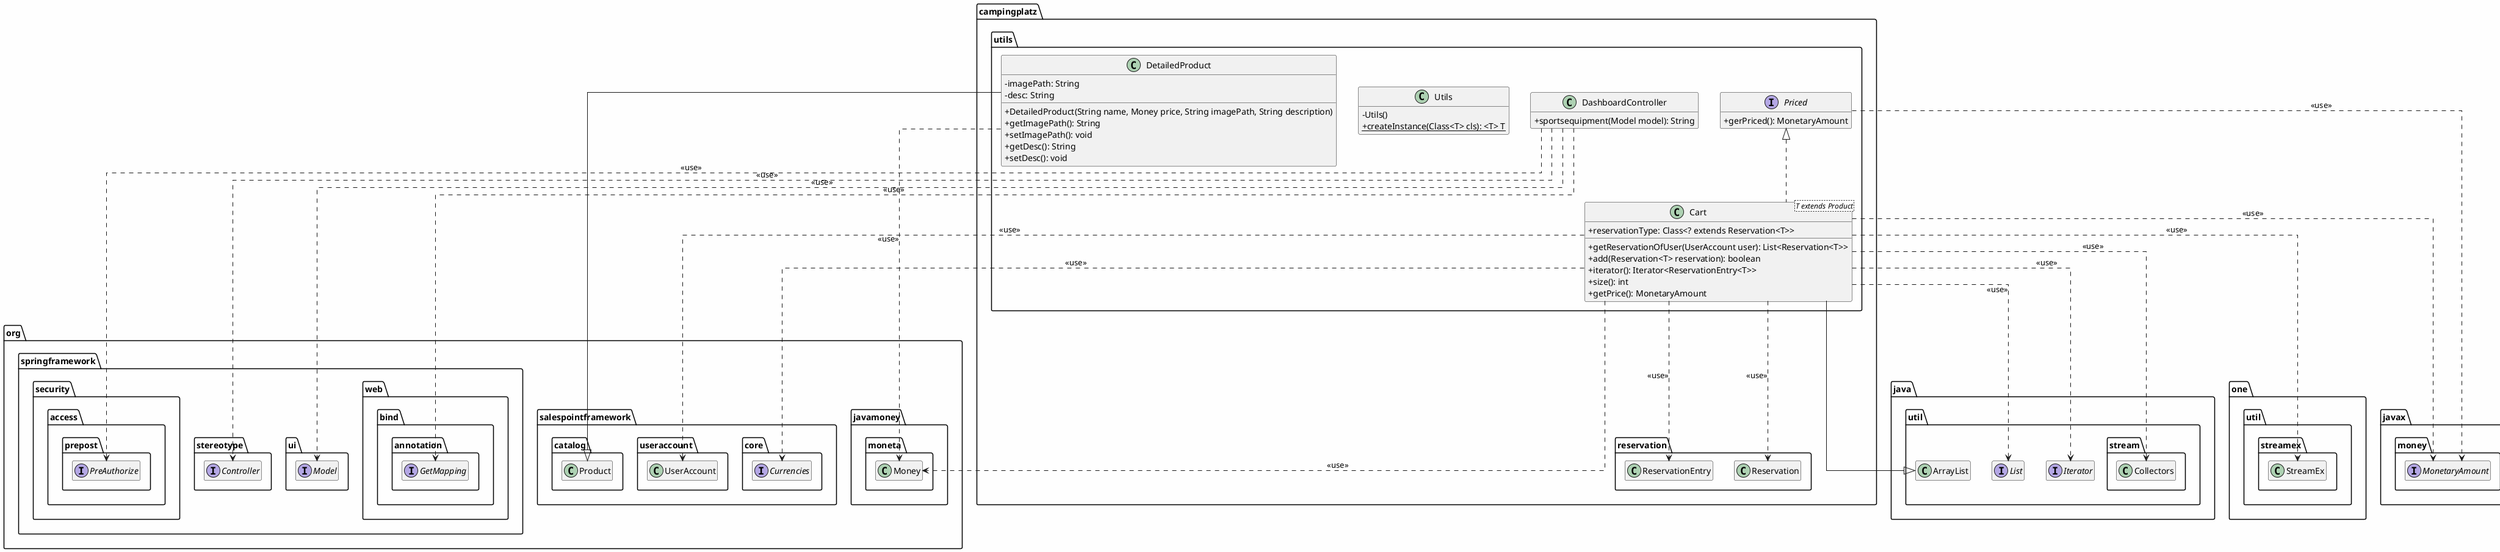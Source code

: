 @startuml
hide empty fields
hide empty methods
skinparam classAttributeIconSize 0
skinparam linetype ortho
skinparam BackgroundColor #FEFEFE

package org.springframework.security.access.prepost{
interface PreAuthorize
}
package org.springframework.stereotype {
interface Controller
}

package org.springframework.ui {
interface Model
}

package org.springframework.web.bind.annotation {
interface GetMapping
}

package org.salespointframework.useraccount {
class UserAccount
}

package org.salespointframework.catalog {
class Product
}

package org.salespointframework.core {
interface Currencies
}

package javax.money {
interface MonetaryAmount
}

package java.util {
class ArrayList
interface Iterator
interface List
}

package java.util.stream{
class Collectors
}

package campingplatz.reservation{
class Reservation
class ReservationEntry
}

package org.javamoney.moneta {
class Money
}

package one.util.streamex {
class StreamEx
}

package campingplatz.utils {
    class DetailedProduct extends org.salespointframework.catalog.Product{
    -imagePath: String
    -desc: String
    +DetailedProduct(String name, Money price, String imagePath, String description)
    +getImagePath(): String
    +setImagePath(): void
    +getDesc(): String
    +setDesc(): void
    }
    class Cart<T extends Product> extends java.util.ArrayList implements Priced{
    +reservationType: Class<? extends Reservation<T>>
    +getReservationOfUser(UserAccount user): List<Reservation<T>>
    +add(Reservation<T> reservation): boolean
    +iterator(): Iterator<ReservationEntry<T>>
    +size(): int
    +getPrice(): MonetaryAmount
    }
    interface Priced{
    +gerPriced(): MonetaryAmount
    }
    class Utils{
    -Utils()
    +{static} createInstance(Class<T> cls): <T> T
    }
    class DashboardController{
    +sportsequipment(Model model): String
    }

}

Cart ..> Reservation: <<use>>
Cart ..> ReservationEntry: <<use>>
Cart ..> MonetaryAmount: <<use>>
Cart ..> Iterator: <<use>>
Cart ..> List: <<use>>
Cart ..> Collectors: <<use>>
Cart ..> UserAccount: <<use>>
Cart ..> Currencies: <<use>>
Cart ..> StreamEx: <<use>>
Cart ..> Money: <<use>>

Priced ..> MonetaryAmount: <<use>>

DetailedProduct ..> Money: <<use>>

DashboardController ..> Model: <<use>>
DashboardController ..> Controller: <<use>>
DashboardController ..> PreAuthorize: <<use>>
DashboardController ..> GetMapping: <<use>>

@enduml